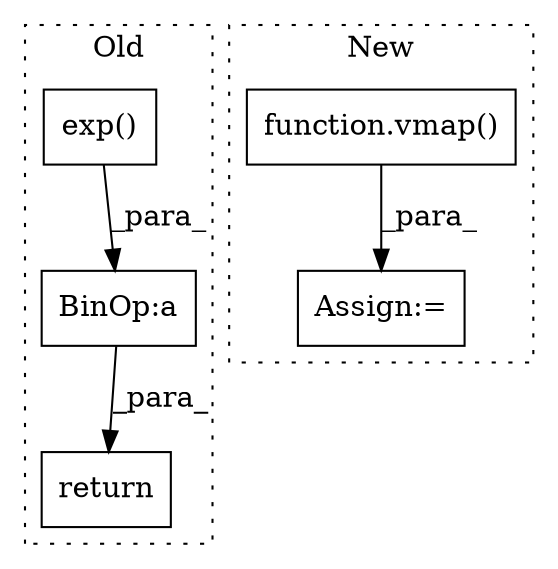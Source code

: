 digraph G {
subgraph cluster0 {
1 [label="exp()" a="75" s="1017,1026" l="8,1" shape="box"];
3 [label="BinOp:a" a="82" s="1027" l="3" shape="box"];
5 [label="return" a="93" s="996" l="7" shape="box"];
label = "Old";
style="dotted";
}
subgraph cluster1 {
2 [label="function.vmap()" a="75" s="2010,2023" l="5,1" shape="box"];
4 [label="Assign:=" a="68" s="2007" l="3" shape="box"];
label = "New";
style="dotted";
}
1 -> 3 [label="_para_"];
2 -> 4 [label="_para_"];
3 -> 5 [label="_para_"];
}